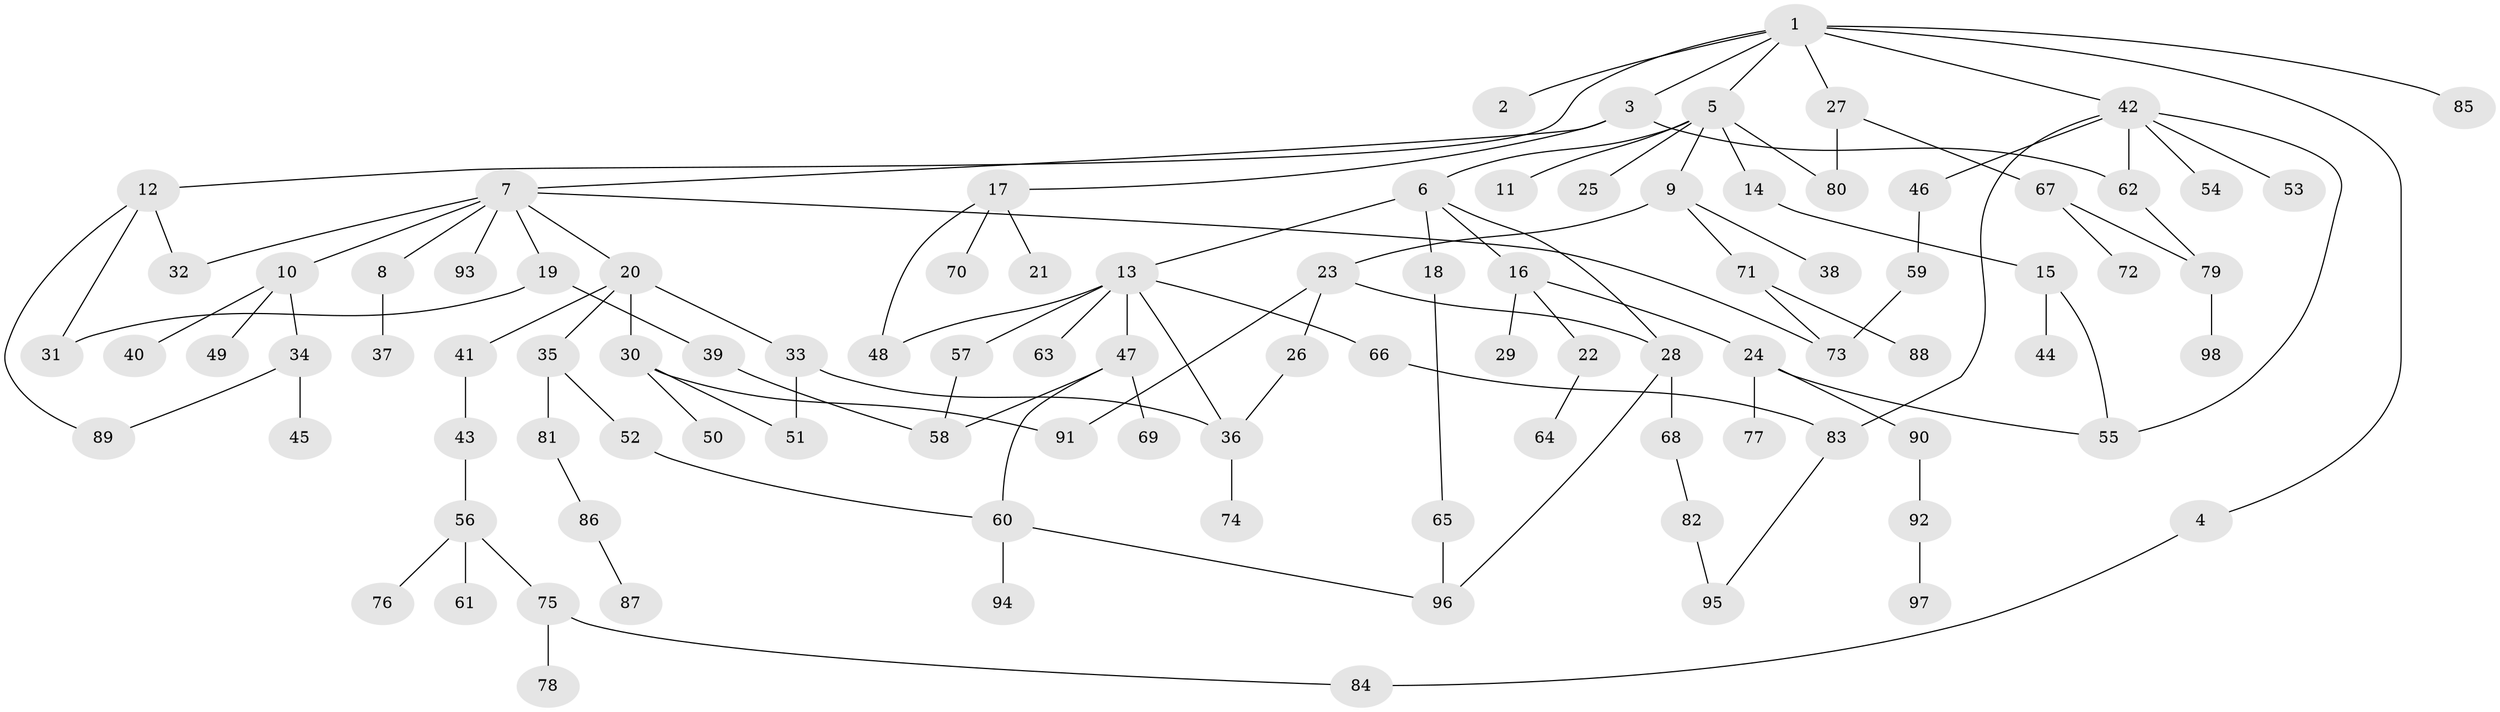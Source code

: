 // Generated by graph-tools (version 1.1) at 2025/10/02/27/25 16:10:54]
// undirected, 98 vertices, 121 edges
graph export_dot {
graph [start="1"]
  node [color=gray90,style=filled];
  1;
  2;
  3;
  4;
  5;
  6;
  7;
  8;
  9;
  10;
  11;
  12;
  13;
  14;
  15;
  16;
  17;
  18;
  19;
  20;
  21;
  22;
  23;
  24;
  25;
  26;
  27;
  28;
  29;
  30;
  31;
  32;
  33;
  34;
  35;
  36;
  37;
  38;
  39;
  40;
  41;
  42;
  43;
  44;
  45;
  46;
  47;
  48;
  49;
  50;
  51;
  52;
  53;
  54;
  55;
  56;
  57;
  58;
  59;
  60;
  61;
  62;
  63;
  64;
  65;
  66;
  67;
  68;
  69;
  70;
  71;
  72;
  73;
  74;
  75;
  76;
  77;
  78;
  79;
  80;
  81;
  82;
  83;
  84;
  85;
  86;
  87;
  88;
  89;
  90;
  91;
  92;
  93;
  94;
  95;
  96;
  97;
  98;
  1 -- 2;
  1 -- 3;
  1 -- 4;
  1 -- 5;
  1 -- 12;
  1 -- 27;
  1 -- 42;
  1 -- 85;
  3 -- 7;
  3 -- 17;
  3 -- 62;
  4 -- 84;
  5 -- 6;
  5 -- 9;
  5 -- 11;
  5 -- 14;
  5 -- 25;
  5 -- 80;
  6 -- 13;
  6 -- 16;
  6 -- 18;
  6 -- 28;
  7 -- 8;
  7 -- 10;
  7 -- 19;
  7 -- 20;
  7 -- 32;
  7 -- 93;
  7 -- 73;
  8 -- 37;
  9 -- 23;
  9 -- 38;
  9 -- 71;
  10 -- 34;
  10 -- 40;
  10 -- 49;
  12 -- 31;
  12 -- 89;
  12 -- 32;
  13 -- 47;
  13 -- 57;
  13 -- 63;
  13 -- 66;
  13 -- 48;
  13 -- 36;
  14 -- 15;
  15 -- 44;
  15 -- 55;
  16 -- 22;
  16 -- 24;
  16 -- 29;
  17 -- 21;
  17 -- 48;
  17 -- 70;
  18 -- 65;
  19 -- 39;
  19 -- 31;
  20 -- 30;
  20 -- 33;
  20 -- 35;
  20 -- 41;
  22 -- 64;
  23 -- 26;
  23 -- 91;
  23 -- 28;
  24 -- 77;
  24 -- 90;
  24 -- 55;
  26 -- 36;
  27 -- 67;
  27 -- 80;
  28 -- 68;
  28 -- 96;
  30 -- 50;
  30 -- 51;
  30 -- 91;
  33 -- 36;
  33 -- 51;
  34 -- 45;
  34 -- 89;
  35 -- 52;
  35 -- 81;
  36 -- 74;
  39 -- 58;
  41 -- 43;
  42 -- 46;
  42 -- 53;
  42 -- 54;
  42 -- 62;
  42 -- 83;
  42 -- 55;
  43 -- 56;
  46 -- 59;
  47 -- 58;
  47 -- 60;
  47 -- 69;
  52 -- 60;
  56 -- 61;
  56 -- 75;
  56 -- 76;
  57 -- 58;
  59 -- 73;
  60 -- 94;
  60 -- 96;
  62 -- 79;
  65 -- 96;
  66 -- 83;
  67 -- 72;
  67 -- 79;
  68 -- 82;
  71 -- 88;
  71 -- 73;
  75 -- 78;
  75 -- 84;
  79 -- 98;
  81 -- 86;
  82 -- 95;
  83 -- 95;
  86 -- 87;
  90 -- 92;
  92 -- 97;
}
